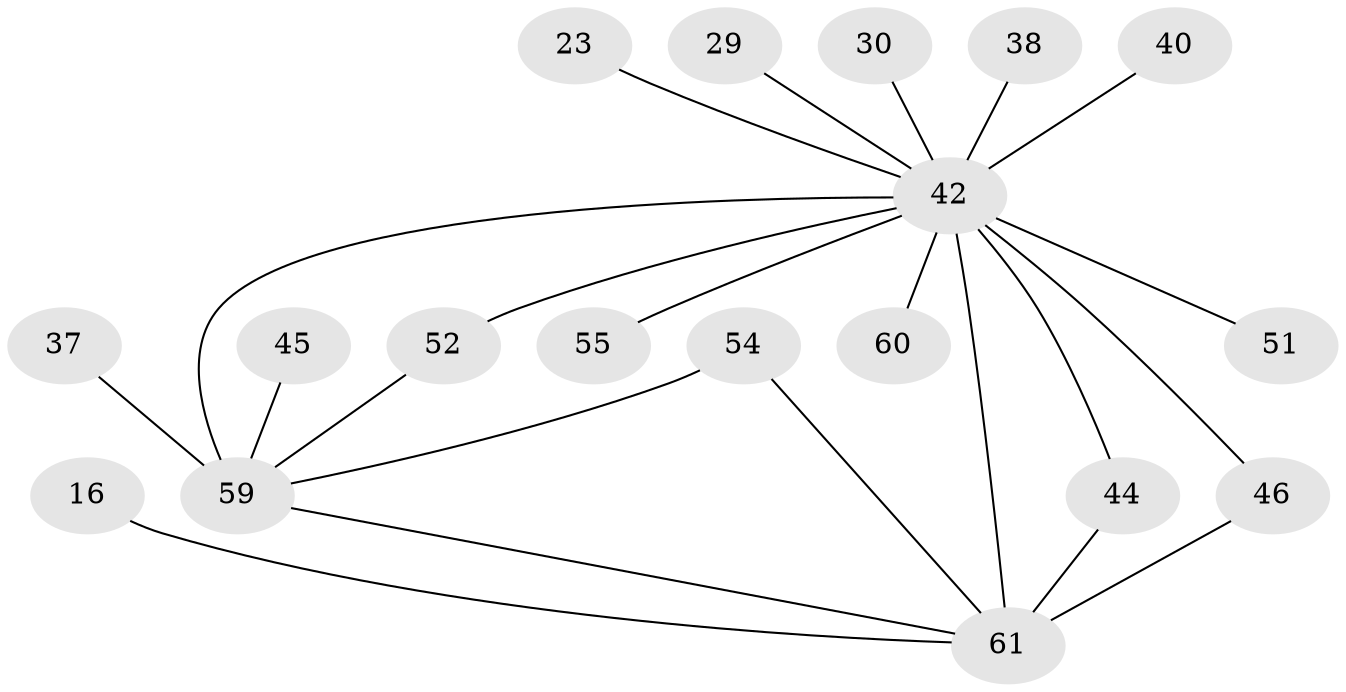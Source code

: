 // original degree distribution, {14: 0.01639344262295082, 22: 0.01639344262295082, 15: 0.01639344262295082, 18: 0.01639344262295082, 24: 0.01639344262295082, 13: 0.03278688524590164, 11: 0.01639344262295082, 16: 0.01639344262295082, 19: 0.01639344262295082, 3: 0.14754098360655737, 5: 0.03278688524590164, 2: 0.5737704918032787, 4: 0.06557377049180328, 6: 0.01639344262295082}
// Generated by graph-tools (version 1.1) at 2025/47/03/04/25 21:47:14]
// undirected, 18 vertices, 22 edges
graph export_dot {
graph [start="1"]
  node [color=gray90,style=filled];
  16;
  23;
  29;
  30;
  37;
  38 [super="+21"];
  40;
  42 [super="+19+22"];
  44;
  45;
  46;
  51;
  52;
  54;
  55;
  59 [super="+33+48+58"];
  60;
  61 [super="+50+47+57"];
  16 -- 61 [weight=2];
  23 -- 42 [weight=2];
  29 -- 42 [weight=2];
  30 -- 42;
  37 -- 59 [weight=2];
  38 -- 42 [weight=3];
  40 -- 42 [weight=2];
  42 -- 59 [weight=23];
  42 -- 44;
  42 -- 46;
  42 -- 51 [weight=2];
  42 -- 52;
  42 -- 55 [weight=2];
  42 -- 61 [weight=24];
  42 -- 60 [weight=2];
  44 -- 61;
  45 -- 59 [weight=2];
  46 -- 61;
  52 -- 59;
  54 -- 61;
  54 -- 59;
  59 -- 61 [weight=19];
}
